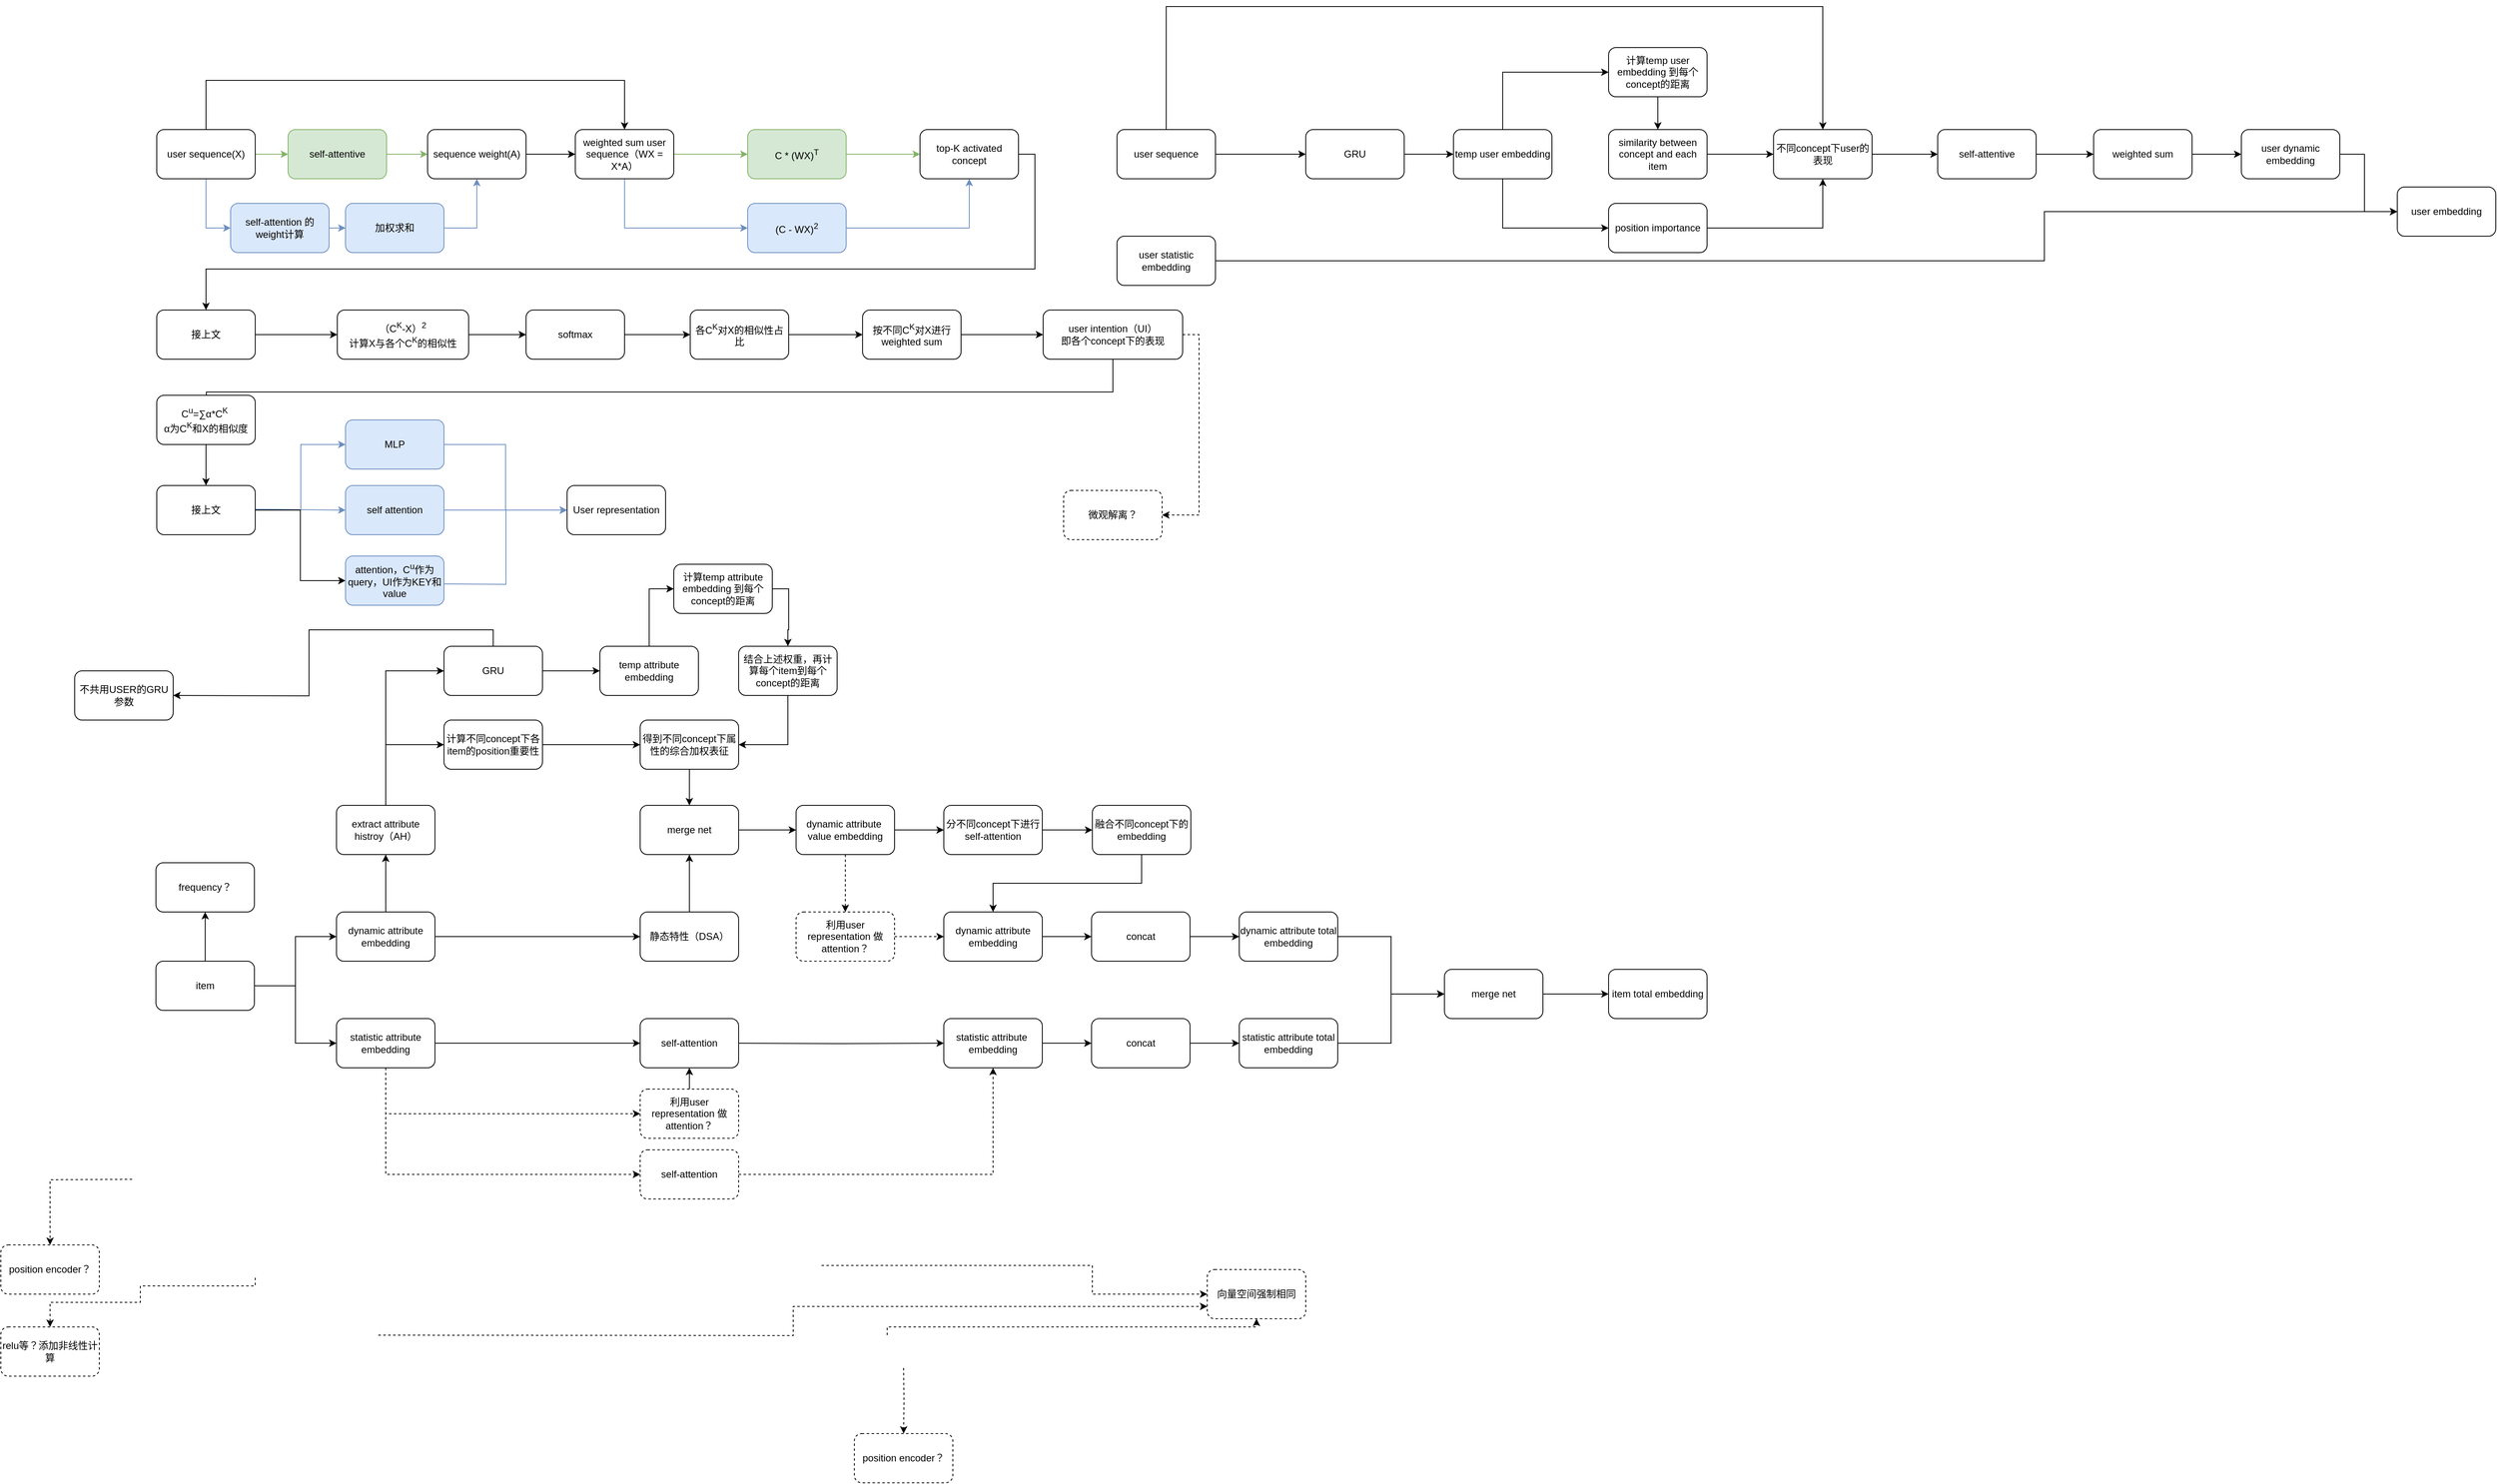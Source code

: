 <mxfile version="21.6.2" type="github">
  <diagram id="C5RBs43oDa-KdzZeNtuy" name="Page-1">
    <mxGraphModel dx="2167" dy="4414" grid="1" gridSize="10" guides="1" tooltips="1" connect="1" arrows="1" fold="1" page="1" pageScale="1" pageWidth="4681" pageHeight="3300" math="0" shadow="0">
      <root>
        <mxCell id="WIyWlLk6GJQsqaUBKTNV-0" />
        <mxCell id="WIyWlLk6GJQsqaUBKTNV-1" parent="WIyWlLk6GJQsqaUBKTNV-0" />
        <mxCell id="2eAAJyF8k7LBZb5_VXcL-2" style="edgeStyle=orthogonalEdgeStyle;rounded=0;orthogonalLoop=1;jettySize=auto;html=1;exitX=1;exitY=0.5;exitDx=0;exitDy=0;strokeColor=#82b366;fillColor=#d5e8d4;" parent="WIyWlLk6GJQsqaUBKTNV-1" source="2eAAJyF8k7LBZb5_VXcL-0" target="2eAAJyF8k7LBZb5_VXcL-1" edge="1">
          <mxGeometry relative="1" as="geometry" />
        </mxCell>
        <mxCell id="2eAAJyF8k7LBZb5_VXcL-6" style="edgeStyle=orthogonalEdgeStyle;rounded=0;orthogonalLoop=1;jettySize=auto;html=1;exitX=0.5;exitY=1;exitDx=0;exitDy=0;entryX=0;entryY=0.5;entryDx=0;entryDy=0;strokeColor=#6c8ebf;fillColor=#dae8fc;" parent="WIyWlLk6GJQsqaUBKTNV-1" source="2eAAJyF8k7LBZb5_VXcL-0" target="2eAAJyF8k7LBZb5_VXcL-5" edge="1">
          <mxGeometry relative="1" as="geometry" />
        </mxCell>
        <mxCell id="2eAAJyF8k7LBZb5_VXcL-11" style="edgeStyle=orthogonalEdgeStyle;rounded=0;orthogonalLoop=1;jettySize=auto;html=1;exitX=0.5;exitY=0;exitDx=0;exitDy=0;entryX=0.5;entryY=0;entryDx=0;entryDy=0;" parent="WIyWlLk6GJQsqaUBKTNV-1" source="2eAAJyF8k7LBZb5_VXcL-0" target="2eAAJyF8k7LBZb5_VXcL-10" edge="1">
          <mxGeometry relative="1" as="geometry">
            <Array as="points">
              <mxPoint x="350" y="20" />
              <mxPoint x="860" y="20" />
            </Array>
          </mxGeometry>
        </mxCell>
        <mxCell id="NYPE7BBfCQJ-sV1czfvc-1" style="edgeStyle=orthogonalEdgeStyle;rounded=0;orthogonalLoop=1;jettySize=auto;html=1;exitX=0;exitY=0.5;exitDx=0;exitDy=0;entryX=0.5;entryY=0;entryDx=0;entryDy=0;dashed=1;" parent="WIyWlLk6GJQsqaUBKTNV-1" target="NYPE7BBfCQJ-sV1czfvc-0" edge="1">
          <mxGeometry relative="1" as="geometry">
            <mxPoint x="260" y="1360" as="sourcePoint" />
          </mxGeometry>
        </mxCell>
        <mxCell id="2eAAJyF8k7LBZb5_VXcL-0" value="user sequence(X)" style="rounded=1;whiteSpace=wrap;html=1;" parent="WIyWlLk6GJQsqaUBKTNV-1" vertex="1">
          <mxGeometry x="290" y="80" width="120" height="60" as="geometry" />
        </mxCell>
        <mxCell id="2eAAJyF8k7LBZb5_VXcL-14" style="edgeStyle=orthogonalEdgeStyle;rounded=0;orthogonalLoop=1;jettySize=auto;html=1;exitX=1;exitY=0.5;exitDx=0;exitDy=0;entryX=0;entryY=0.5;entryDx=0;entryDy=0;strokeColor=#82b366;fillColor=#d5e8d4;" parent="WIyWlLk6GJQsqaUBKTNV-1" source="2eAAJyF8k7LBZb5_VXcL-1" target="2eAAJyF8k7LBZb5_VXcL-3" edge="1">
          <mxGeometry relative="1" as="geometry" />
        </mxCell>
        <mxCell id="2eAAJyF8k7LBZb5_VXcL-1" value="self-attentive" style="rounded=1;whiteSpace=wrap;html=1;strokeColor=#82b366;fillColor=#d5e8d4;" parent="WIyWlLk6GJQsqaUBKTNV-1" vertex="1">
          <mxGeometry x="450" y="80" width="120" height="60" as="geometry" />
        </mxCell>
        <mxCell id="2eAAJyF8k7LBZb5_VXcL-12" style="edgeStyle=orthogonalEdgeStyle;rounded=0;orthogonalLoop=1;jettySize=auto;html=1;exitX=1;exitY=0.5;exitDx=0;exitDy=0;" parent="WIyWlLk6GJQsqaUBKTNV-1" source="2eAAJyF8k7LBZb5_VXcL-3" target="2eAAJyF8k7LBZb5_VXcL-10" edge="1">
          <mxGeometry relative="1" as="geometry" />
        </mxCell>
        <mxCell id="2eAAJyF8k7LBZb5_VXcL-3" value="sequence weight(A)" style="rounded=1;whiteSpace=wrap;html=1;" parent="WIyWlLk6GJQsqaUBKTNV-1" vertex="1">
          <mxGeometry x="620" y="80" width="120" height="60" as="geometry" />
        </mxCell>
        <mxCell id="2eAAJyF8k7LBZb5_VXcL-8" style="edgeStyle=orthogonalEdgeStyle;rounded=0;orthogonalLoop=1;jettySize=auto;html=1;exitX=1;exitY=0.5;exitDx=0;exitDy=0;strokeColor=#6c8ebf;fillColor=#dae8fc;" parent="WIyWlLk6GJQsqaUBKTNV-1" source="2eAAJyF8k7LBZb5_VXcL-5" target="2eAAJyF8k7LBZb5_VXcL-7" edge="1">
          <mxGeometry relative="1" as="geometry" />
        </mxCell>
        <mxCell id="NYPE7BBfCQJ-sV1czfvc-3" style="edgeStyle=orthogonalEdgeStyle;rounded=0;orthogonalLoop=1;jettySize=auto;html=1;exitX=0.5;exitY=1;exitDx=0;exitDy=0;entryX=0.5;entryY=0;entryDx=0;entryDy=0;dashed=1;" parent="WIyWlLk6GJQsqaUBKTNV-1" target="NYPE7BBfCQJ-sV1czfvc-2" edge="1">
          <mxGeometry relative="1" as="geometry">
            <mxPoint x="410" y="1480" as="sourcePoint" />
            <Array as="points">
              <mxPoint x="410" y="1490" />
              <mxPoint x="270" y="1490" />
              <mxPoint x="270" y="1510" />
              <mxPoint x="160" y="1510" />
            </Array>
          </mxGeometry>
        </mxCell>
        <mxCell id="2eAAJyF8k7LBZb5_VXcL-5" value="self-attention 的 weight计算" style="rounded=1;whiteSpace=wrap;html=1;strokeColor=#6c8ebf;fillColor=#dae8fc;" parent="WIyWlLk6GJQsqaUBKTNV-1" vertex="1">
          <mxGeometry x="380" y="170" width="120" height="60" as="geometry" />
        </mxCell>
        <mxCell id="2eAAJyF8k7LBZb5_VXcL-9" style="edgeStyle=orthogonalEdgeStyle;rounded=0;orthogonalLoop=1;jettySize=auto;html=1;exitX=1;exitY=0.5;exitDx=0;exitDy=0;entryX=0.5;entryY=1;entryDx=0;entryDy=0;strokeColor=#6c8ebf;fillColor=#dae8fc;" parent="WIyWlLk6GJQsqaUBKTNV-1" source="2eAAJyF8k7LBZb5_VXcL-7" target="2eAAJyF8k7LBZb5_VXcL-3" edge="1">
          <mxGeometry relative="1" as="geometry" />
        </mxCell>
        <mxCell id="2eAAJyF8k7LBZb5_VXcL-7" value="加权求和" style="rounded=1;whiteSpace=wrap;html=1;strokeColor=#6c8ebf;fillColor=#dae8fc;" parent="WIyWlLk6GJQsqaUBKTNV-1" vertex="1">
          <mxGeometry x="520" y="170" width="120" height="60" as="geometry" />
        </mxCell>
        <mxCell id="2eAAJyF8k7LBZb5_VXcL-19" style="edgeStyle=orthogonalEdgeStyle;rounded=0;orthogonalLoop=1;jettySize=auto;html=1;exitX=1;exitY=0.5;exitDx=0;exitDy=0;fillColor=#d5e8d4;strokeColor=#82b366;" parent="WIyWlLk6GJQsqaUBKTNV-1" source="2eAAJyF8k7LBZb5_VXcL-10" edge="1">
          <mxGeometry relative="1" as="geometry">
            <mxPoint x="1010" y="110" as="targetPoint" />
          </mxGeometry>
        </mxCell>
        <mxCell id="2eAAJyF8k7LBZb5_VXcL-23" style="edgeStyle=orthogonalEdgeStyle;rounded=0;orthogonalLoop=1;jettySize=auto;html=1;exitX=0.5;exitY=1;exitDx=0;exitDy=0;entryX=0;entryY=0.5;entryDx=0;entryDy=0;fillColor=#dae8fc;strokeColor=#6c8ebf;" parent="WIyWlLk6GJQsqaUBKTNV-1" source="2eAAJyF8k7LBZb5_VXcL-10" target="2eAAJyF8k7LBZb5_VXcL-21" edge="1">
          <mxGeometry relative="1" as="geometry" />
        </mxCell>
        <mxCell id="2eAAJyF8k7LBZb5_VXcL-10" value="weighted sum user sequence（WX = X*A）" style="rounded=1;whiteSpace=wrap;html=1;" parent="WIyWlLk6GJQsqaUBKTNV-1" vertex="1">
          <mxGeometry x="800" y="80" width="120" height="60" as="geometry" />
        </mxCell>
        <mxCell id="2eAAJyF8k7LBZb5_VXcL-25" style="edgeStyle=orthogonalEdgeStyle;rounded=0;orthogonalLoop=1;jettySize=auto;html=1;exitX=1;exitY=0.5;exitDx=0;exitDy=0;entryX=0;entryY=0.5;entryDx=0;entryDy=0;fillColor=#d5e8d4;strokeColor=#82b366;" parent="WIyWlLk6GJQsqaUBKTNV-1" source="2eAAJyF8k7LBZb5_VXcL-20" target="2eAAJyF8k7LBZb5_VXcL-24" edge="1">
          <mxGeometry relative="1" as="geometry" />
        </mxCell>
        <mxCell id="2eAAJyF8k7LBZb5_VXcL-20" value="C * (WX)&lt;sup&gt;T&lt;/sup&gt;" style="rounded=1;whiteSpace=wrap;html=1;fillColor=#d5e8d4;strokeColor=#82b366;" parent="WIyWlLk6GJQsqaUBKTNV-1" vertex="1">
          <mxGeometry x="1010" y="80" width="120" height="60" as="geometry" />
        </mxCell>
        <mxCell id="2eAAJyF8k7LBZb5_VXcL-26" style="edgeStyle=orthogonalEdgeStyle;rounded=0;orthogonalLoop=1;jettySize=auto;html=1;exitX=1;exitY=0.5;exitDx=0;exitDy=0;entryX=0.5;entryY=1;entryDx=0;entryDy=0;fillColor=#dae8fc;strokeColor=#6c8ebf;" parent="WIyWlLk6GJQsqaUBKTNV-1" source="2eAAJyF8k7LBZb5_VXcL-21" target="2eAAJyF8k7LBZb5_VXcL-24" edge="1">
          <mxGeometry relative="1" as="geometry" />
        </mxCell>
        <mxCell id="NYPE7BBfCQJ-sV1czfvc-10" style="edgeStyle=orthogonalEdgeStyle;rounded=0;orthogonalLoop=1;jettySize=auto;html=1;exitX=1;exitY=0.75;exitDx=0;exitDy=0;dashed=1;" parent="WIyWlLk6GJQsqaUBKTNV-1" target="NYPE7BBfCQJ-sV1czfvc-7" edge="1">
          <mxGeometry relative="1" as="geometry">
            <mxPoint x="1100" y="1465" as="sourcePoint" />
            <Array as="points">
              <mxPoint x="1430" y="1465" />
              <mxPoint x="1430" y="1500" />
            </Array>
          </mxGeometry>
        </mxCell>
        <mxCell id="2eAAJyF8k7LBZb5_VXcL-21" value="(C - WX)&lt;sup&gt;2&lt;/sup&gt;" style="rounded=1;whiteSpace=wrap;html=1;fillColor=#dae8fc;strokeColor=#6c8ebf;" parent="WIyWlLk6GJQsqaUBKTNV-1" vertex="1">
          <mxGeometry x="1010" y="170" width="120" height="60" as="geometry" />
        </mxCell>
        <mxCell id="2eAAJyF8k7LBZb5_VXcL-28" style="edgeStyle=orthogonalEdgeStyle;rounded=0;orthogonalLoop=1;jettySize=auto;html=1;exitX=1;exitY=0.5;exitDx=0;exitDy=0;entryX=0.5;entryY=0;entryDx=0;entryDy=0;" parent="WIyWlLk6GJQsqaUBKTNV-1" source="2eAAJyF8k7LBZb5_VXcL-24" target="2eAAJyF8k7LBZb5_VXcL-27" edge="1">
          <mxGeometry relative="1" as="geometry">
            <Array as="points">
              <mxPoint x="1360" y="110" />
              <mxPoint x="1360" y="250" />
              <mxPoint x="350" y="250" />
            </Array>
          </mxGeometry>
        </mxCell>
        <mxCell id="2eAAJyF8k7LBZb5_VXcL-24" value="top-K activated concept" style="rounded=1;whiteSpace=wrap;html=1;" parent="WIyWlLk6GJQsqaUBKTNV-1" vertex="1">
          <mxGeometry x="1220" y="80" width="120" height="60" as="geometry" />
        </mxCell>
        <mxCell id="2eAAJyF8k7LBZb5_VXcL-31" style="edgeStyle=orthogonalEdgeStyle;rounded=0;orthogonalLoop=1;jettySize=auto;html=1;exitX=1;exitY=0.5;exitDx=0;exitDy=0;" parent="WIyWlLk6GJQsqaUBKTNV-1" source="2eAAJyF8k7LBZb5_VXcL-27" edge="1">
          <mxGeometry relative="1" as="geometry">
            <mxPoint x="510" y="330" as="targetPoint" />
          </mxGeometry>
        </mxCell>
        <mxCell id="2eAAJyF8k7LBZb5_VXcL-27" value="接上文" style="rounded=1;whiteSpace=wrap;html=1;" parent="WIyWlLk6GJQsqaUBKTNV-1" vertex="1">
          <mxGeometry x="290" y="300" width="120" height="60" as="geometry" />
        </mxCell>
        <mxCell id="2eAAJyF8k7LBZb5_VXcL-34" style="edgeStyle=orthogonalEdgeStyle;rounded=0;orthogonalLoop=1;jettySize=auto;html=1;exitX=1;exitY=0.5;exitDx=0;exitDy=0;" parent="WIyWlLk6GJQsqaUBKTNV-1" source="2eAAJyF8k7LBZb5_VXcL-32" edge="1">
          <mxGeometry relative="1" as="geometry">
            <mxPoint x="740" y="330" as="targetPoint" />
          </mxGeometry>
        </mxCell>
        <mxCell id="NYPE7BBfCQJ-sV1czfvc-11" style="edgeStyle=orthogonalEdgeStyle;rounded=0;orthogonalLoop=1;jettySize=auto;html=1;exitX=0.5;exitY=0;exitDx=0;exitDy=0;entryX=0;entryY=0.75;entryDx=0;entryDy=0;dashed=1;" parent="WIyWlLk6GJQsqaUBKTNV-1" target="NYPE7BBfCQJ-sV1czfvc-7" edge="1">
          <mxGeometry relative="1" as="geometry">
            <mxPoint x="560" y="1550" as="sourcePoint" />
          </mxGeometry>
        </mxCell>
        <mxCell id="2eAAJyF8k7LBZb5_VXcL-32" value="（C&lt;sup&gt;K&lt;/sup&gt;-X）&lt;sup&gt;2&lt;/sup&gt;&lt;br&gt;计算X与各个C&lt;sup&gt;K&lt;/sup&gt;的相似性" style="rounded=1;whiteSpace=wrap;html=1;" parent="WIyWlLk6GJQsqaUBKTNV-1" vertex="1">
          <mxGeometry x="510" y="300" width="160" height="60" as="geometry" />
        </mxCell>
        <mxCell id="2eAAJyF8k7LBZb5_VXcL-36" style="edgeStyle=orthogonalEdgeStyle;rounded=0;orthogonalLoop=1;jettySize=auto;html=1;exitX=1;exitY=0.5;exitDx=0;exitDy=0;" parent="WIyWlLk6GJQsqaUBKTNV-1" source="2eAAJyF8k7LBZb5_VXcL-35" edge="1">
          <mxGeometry relative="1" as="geometry">
            <mxPoint x="940" y="330" as="targetPoint" />
          </mxGeometry>
        </mxCell>
        <mxCell id="2eAAJyF8k7LBZb5_VXcL-35" value="softmax" style="rounded=1;whiteSpace=wrap;html=1;" parent="WIyWlLk6GJQsqaUBKTNV-1" vertex="1">
          <mxGeometry x="740" y="300" width="120" height="60" as="geometry" />
        </mxCell>
        <mxCell id="2eAAJyF8k7LBZb5_VXcL-38" style="edgeStyle=orthogonalEdgeStyle;rounded=0;orthogonalLoop=1;jettySize=auto;html=1;exitX=1;exitY=0.5;exitDx=0;exitDy=0;" parent="WIyWlLk6GJQsqaUBKTNV-1" source="2eAAJyF8k7LBZb5_VXcL-37" edge="1">
          <mxGeometry relative="1" as="geometry">
            <mxPoint x="1150" y="330" as="targetPoint" />
          </mxGeometry>
        </mxCell>
        <mxCell id="2eAAJyF8k7LBZb5_VXcL-37" value="各C&lt;sup style=&quot;border-color: var(--border-color);&quot;&gt;K&lt;/sup&gt;对X的相似性占比" style="rounded=1;whiteSpace=wrap;html=1;" parent="WIyWlLk6GJQsqaUBKTNV-1" vertex="1">
          <mxGeometry x="940" y="300" width="120" height="60" as="geometry" />
        </mxCell>
        <mxCell id="2eAAJyF8k7LBZb5_VXcL-41" style="edgeStyle=orthogonalEdgeStyle;rounded=0;orthogonalLoop=1;jettySize=auto;html=1;exitX=1;exitY=0.5;exitDx=0;exitDy=0;" parent="WIyWlLk6GJQsqaUBKTNV-1" source="2eAAJyF8k7LBZb5_VXcL-39" target="2eAAJyF8k7LBZb5_VXcL-40" edge="1">
          <mxGeometry relative="1" as="geometry" />
        </mxCell>
        <mxCell id="NYPE7BBfCQJ-sV1czfvc-12" style="edgeStyle=orthogonalEdgeStyle;rounded=0;orthogonalLoop=1;jettySize=auto;html=1;exitX=0.5;exitY=0;exitDx=0;exitDy=0;entryX=0.5;entryY=1;entryDx=0;entryDy=0;dashed=1;" parent="WIyWlLk6GJQsqaUBKTNV-1" target="NYPE7BBfCQJ-sV1czfvc-7" edge="1">
          <mxGeometry relative="1" as="geometry">
            <mxPoint x="1180" y="1550" as="sourcePoint" />
            <Array as="points">
              <mxPoint x="1180" y="1540" />
              <mxPoint x="1630" y="1540" />
            </Array>
          </mxGeometry>
        </mxCell>
        <mxCell id="NYPE7BBfCQJ-sV1czfvc-16" style="edgeStyle=orthogonalEdgeStyle;rounded=0;orthogonalLoop=1;jettySize=auto;html=1;exitX=0.5;exitY=1;exitDx=0;exitDy=0;entryX=0.5;entryY=0;entryDx=0;entryDy=0;dashed=1;" parent="WIyWlLk6GJQsqaUBKTNV-1" target="NYPE7BBfCQJ-sV1czfvc-15" edge="1">
          <mxGeometry relative="1" as="geometry">
            <mxPoint x="1200" y="1590" as="sourcePoint" />
          </mxGeometry>
        </mxCell>
        <mxCell id="2eAAJyF8k7LBZb5_VXcL-39" value="按不同C&lt;sup style=&quot;border-color: var(--border-color);&quot;&gt;K&lt;/sup&gt;对X进行weighted sum" style="rounded=1;whiteSpace=wrap;html=1;" parent="WIyWlLk6GJQsqaUBKTNV-1" vertex="1">
          <mxGeometry x="1150" y="300" width="120" height="60" as="geometry" />
        </mxCell>
        <mxCell id="2eAAJyF8k7LBZb5_VXcL-42" style="edgeStyle=orthogonalEdgeStyle;rounded=0;orthogonalLoop=1;jettySize=auto;html=1;exitX=0.5;exitY=1;exitDx=0;exitDy=0;" parent="WIyWlLk6GJQsqaUBKTNV-1" source="2eAAJyF8k7LBZb5_VXcL-40" edge="1">
          <mxGeometry relative="1" as="geometry">
            <mxPoint x="350" y="440" as="targetPoint" />
          </mxGeometry>
        </mxCell>
        <mxCell id="NYPE7BBfCQJ-sV1czfvc-21" style="edgeStyle=orthogonalEdgeStyle;rounded=0;orthogonalLoop=1;jettySize=auto;html=1;exitX=1;exitY=0.5;exitDx=0;exitDy=0;entryX=1;entryY=0.5;entryDx=0;entryDy=0;dashed=1;" parent="WIyWlLk6GJQsqaUBKTNV-1" source="2eAAJyF8k7LBZb5_VXcL-40" target="NYPE7BBfCQJ-sV1czfvc-20" edge="1">
          <mxGeometry relative="1" as="geometry" />
        </mxCell>
        <mxCell id="2eAAJyF8k7LBZb5_VXcL-40" value="user intention（UI）&lt;br&gt;即各个concept下的表现" style="rounded=1;whiteSpace=wrap;html=1;" parent="WIyWlLk6GJQsqaUBKTNV-1" vertex="1">
          <mxGeometry x="1370" y="300" width="170" height="60" as="geometry" />
        </mxCell>
        <mxCell id="2eAAJyF8k7LBZb5_VXcL-60" style="edgeStyle=orthogonalEdgeStyle;rounded=0;orthogonalLoop=1;jettySize=auto;html=1;exitX=1;exitY=0.5;exitDx=0;exitDy=0;entryX=0;entryY=0.5;entryDx=0;entryDy=0;fillColor=#dae8fc;strokeColor=#6c8ebf;" parent="WIyWlLk6GJQsqaUBKTNV-1" target="2eAAJyF8k7LBZb5_VXcL-46" edge="1">
          <mxGeometry relative="1" as="geometry">
            <mxPoint x="410" y="543" as="sourcePoint" />
          </mxGeometry>
        </mxCell>
        <mxCell id="2eAAJyF8k7LBZb5_VXcL-61" style="edgeStyle=orthogonalEdgeStyle;rounded=0;orthogonalLoop=1;jettySize=auto;html=1;exitX=1;exitY=0.5;exitDx=0;exitDy=0;entryX=0;entryY=0.5;entryDx=0;entryDy=0;fillColor=#dae8fc;strokeColor=#6c8ebf;" parent="WIyWlLk6GJQsqaUBKTNV-1" target="2eAAJyF8k7LBZb5_VXcL-47" edge="1">
          <mxGeometry relative="1" as="geometry">
            <mxPoint x="410" y="543" as="sourcePoint" />
          </mxGeometry>
        </mxCell>
        <mxCell id="T-b6h04T4wylA2EYhWHP-20" style="edgeStyle=orthogonalEdgeStyle;rounded=0;orthogonalLoop=1;jettySize=auto;html=1;exitX=1;exitY=0.5;exitDx=0;exitDy=0;entryX=0;entryY=0.5;entryDx=0;entryDy=0;" edge="1" parent="WIyWlLk6GJQsqaUBKTNV-1" source="2eAAJyF8k7LBZb5_VXcL-43" target="2eAAJyF8k7LBZb5_VXcL-49">
          <mxGeometry relative="1" as="geometry" />
        </mxCell>
        <mxCell id="2eAAJyF8k7LBZb5_VXcL-43" value="接上文" style="rounded=1;whiteSpace=wrap;html=1;" parent="WIyWlLk6GJQsqaUBKTNV-1" vertex="1">
          <mxGeometry x="290" y="514" width="120" height="60" as="geometry" />
        </mxCell>
        <mxCell id="2eAAJyF8k7LBZb5_VXcL-56" style="edgeStyle=orthogonalEdgeStyle;rounded=0;orthogonalLoop=1;jettySize=auto;html=1;exitX=1;exitY=0.5;exitDx=0;exitDy=0;entryX=0;entryY=0.5;entryDx=0;entryDy=0;fillColor=#dae8fc;strokeColor=#6c8ebf;" parent="WIyWlLk6GJQsqaUBKTNV-1" source="2eAAJyF8k7LBZb5_VXcL-46" target="2eAAJyF8k7LBZb5_VXcL-55" edge="1">
          <mxGeometry relative="1" as="geometry" />
        </mxCell>
        <mxCell id="2eAAJyF8k7LBZb5_VXcL-46" value="MLP" style="rounded=1;whiteSpace=wrap;html=1;fillColor=#dae8fc;strokeColor=#6c8ebf;" parent="WIyWlLk6GJQsqaUBKTNV-1" vertex="1">
          <mxGeometry x="520" y="434" width="120" height="60" as="geometry" />
        </mxCell>
        <mxCell id="2eAAJyF8k7LBZb5_VXcL-57" style="edgeStyle=orthogonalEdgeStyle;rounded=0;orthogonalLoop=1;jettySize=auto;html=1;exitX=1;exitY=0.5;exitDx=0;exitDy=0;fillColor=#dae8fc;strokeColor=#6c8ebf;" parent="WIyWlLk6GJQsqaUBKTNV-1" source="2eAAJyF8k7LBZb5_VXcL-47" edge="1">
          <mxGeometry relative="1" as="geometry">
            <mxPoint x="790" y="544" as="targetPoint" />
          </mxGeometry>
        </mxCell>
        <mxCell id="2eAAJyF8k7LBZb5_VXcL-47" value="self attention" style="rounded=1;whiteSpace=wrap;html=1;fillColor=#dae8fc;strokeColor=#6c8ebf;" parent="WIyWlLk6GJQsqaUBKTNV-1" vertex="1">
          <mxGeometry x="520" y="514" width="120" height="60" as="geometry" />
        </mxCell>
        <mxCell id="2eAAJyF8k7LBZb5_VXcL-59" style="edgeStyle=orthogonalEdgeStyle;rounded=0;orthogonalLoop=1;jettySize=auto;html=1;exitX=1;exitY=0.5;exitDx=0;exitDy=0;entryX=0;entryY=0.5;entryDx=0;entryDy=0;fillColor=#dae8fc;strokeColor=#6c8ebf;" parent="WIyWlLk6GJQsqaUBKTNV-1" target="2eAAJyF8k7LBZb5_VXcL-55" edge="1">
          <mxGeometry relative="1" as="geometry">
            <mxPoint x="640" y="634" as="sourcePoint" />
          </mxGeometry>
        </mxCell>
        <mxCell id="2eAAJyF8k7LBZb5_VXcL-49" value="attention，C&lt;sup&gt;u&lt;/sup&gt;作为query，UI作为KEY和value" style="rounded=1;whiteSpace=wrap;html=1;fillColor=#dae8fc;strokeColor=#6c8ebf;" parent="WIyWlLk6GJQsqaUBKTNV-1" vertex="1">
          <mxGeometry x="520" y="600" width="120" height="60" as="geometry" />
        </mxCell>
        <mxCell id="2eAAJyF8k7LBZb5_VXcL-54" style="edgeStyle=orthogonalEdgeStyle;rounded=0;orthogonalLoop=1;jettySize=auto;html=1;exitX=0.5;exitY=1;exitDx=0;exitDy=0;entryX=0.5;entryY=0;entryDx=0;entryDy=0;" parent="WIyWlLk6GJQsqaUBKTNV-1" source="2eAAJyF8k7LBZb5_VXcL-53" target="2eAAJyF8k7LBZb5_VXcL-43" edge="1">
          <mxGeometry relative="1" as="geometry" />
        </mxCell>
        <mxCell id="2eAAJyF8k7LBZb5_VXcL-53" value="C&lt;sup&gt;u&lt;/sup&gt;=∑α*C&lt;sup style=&quot;border-color: var(--border-color);&quot;&gt;K&lt;/sup&gt;&amp;nbsp;&lt;br&gt;α为C&lt;sup style=&quot;border-color: var(--border-color);&quot;&gt;K&lt;/sup&gt;&lt;span style=&quot;border-color: var(--border-color);&quot;&gt;和&lt;/span&gt;X的相似度" style="rounded=1;whiteSpace=wrap;html=1;" parent="WIyWlLk6GJQsqaUBKTNV-1" vertex="1">
          <mxGeometry x="290" y="404" width="120" height="60" as="geometry" />
        </mxCell>
        <mxCell id="2eAAJyF8k7LBZb5_VXcL-55" value="User representation" style="rounded=1;whiteSpace=wrap;html=1;" parent="WIyWlLk6GJQsqaUBKTNV-1" vertex="1">
          <mxGeometry x="790" y="514" width="120" height="60" as="geometry" />
        </mxCell>
        <mxCell id="2eAAJyF8k7LBZb5_VXcL-66" style="edgeStyle=orthogonalEdgeStyle;rounded=0;orthogonalLoop=1;jettySize=auto;html=1;exitX=1;exitY=0.5;exitDx=0;exitDy=0;entryX=0;entryY=0.5;entryDx=0;entryDy=0;" parent="WIyWlLk6GJQsqaUBKTNV-1" source="2eAAJyF8k7LBZb5_VXcL-63" target="2eAAJyF8k7LBZb5_VXcL-64" edge="1">
          <mxGeometry relative="1" as="geometry" />
        </mxCell>
        <mxCell id="2eAAJyF8k7LBZb5_VXcL-68" style="edgeStyle=orthogonalEdgeStyle;rounded=0;orthogonalLoop=1;jettySize=auto;html=1;exitX=1;exitY=0.5;exitDx=0;exitDy=0;entryX=0;entryY=0.5;entryDx=0;entryDy=0;" parent="WIyWlLk6GJQsqaUBKTNV-1" source="2eAAJyF8k7LBZb5_VXcL-63" target="2eAAJyF8k7LBZb5_VXcL-65" edge="1">
          <mxGeometry relative="1" as="geometry" />
        </mxCell>
        <mxCell id="T-b6h04T4wylA2EYhWHP-5" style="edgeStyle=orthogonalEdgeStyle;rounded=0;orthogonalLoop=1;jettySize=auto;html=1;exitX=0.5;exitY=0;exitDx=0;exitDy=0;entryX=0.5;entryY=1;entryDx=0;entryDy=0;" edge="1" parent="WIyWlLk6GJQsqaUBKTNV-1" source="2eAAJyF8k7LBZb5_VXcL-63" target="2eAAJyF8k7LBZb5_VXcL-75">
          <mxGeometry relative="1" as="geometry" />
        </mxCell>
        <mxCell id="2eAAJyF8k7LBZb5_VXcL-63" value="item" style="rounded=1;whiteSpace=wrap;html=1;" parent="WIyWlLk6GJQsqaUBKTNV-1" vertex="1">
          <mxGeometry x="289" y="1094" width="120" height="60" as="geometry" />
        </mxCell>
        <mxCell id="2eAAJyF8k7LBZb5_VXcL-69" style="edgeStyle=orthogonalEdgeStyle;rounded=0;orthogonalLoop=1;jettySize=auto;html=1;exitX=1;exitY=0.5;exitDx=0;exitDy=0;entryX=0;entryY=0.5;entryDx=0;entryDy=0;" parent="WIyWlLk6GJQsqaUBKTNV-1" source="2eAAJyF8k7LBZb5_VXcL-64" edge="1" target="2eAAJyF8k7LBZb5_VXcL-73">
          <mxGeometry relative="1" as="geometry">
            <mxPoint x="689" y="1064" as="targetPoint" />
          </mxGeometry>
        </mxCell>
        <mxCell id="T-b6h04T4wylA2EYhWHP-2" style="edgeStyle=orthogonalEdgeStyle;rounded=0;orthogonalLoop=1;jettySize=auto;html=1;exitX=0.5;exitY=0;exitDx=0;exitDy=0;entryX=0.5;entryY=1;entryDx=0;entryDy=0;" edge="1" parent="WIyWlLk6GJQsqaUBKTNV-1" source="2eAAJyF8k7LBZb5_VXcL-64" target="2eAAJyF8k7LBZb5_VXcL-70">
          <mxGeometry relative="1" as="geometry" />
        </mxCell>
        <mxCell id="2eAAJyF8k7LBZb5_VXcL-64" value="dynamic attribute embedding" style="rounded=1;whiteSpace=wrap;html=1;" parent="WIyWlLk6GJQsqaUBKTNV-1" vertex="1">
          <mxGeometry x="509" y="1034" width="120" height="60" as="geometry" />
        </mxCell>
        <mxCell id="2eAAJyF8k7LBZb5_VXcL-91" style="edgeStyle=orthogonalEdgeStyle;rounded=0;orthogonalLoop=1;jettySize=auto;html=1;exitX=1;exitY=0.5;exitDx=0;exitDy=0;" parent="WIyWlLk6GJQsqaUBKTNV-1" source="2eAAJyF8k7LBZb5_VXcL-65" edge="1" target="T-b6h04T4wylA2EYhWHP-32">
          <mxGeometry relative="1" as="geometry">
            <mxPoint x="689" y="1194" as="targetPoint" />
          </mxGeometry>
        </mxCell>
        <mxCell id="2eAAJyF8k7LBZb5_VXcL-117" style="edgeStyle=orthogonalEdgeStyle;rounded=0;orthogonalLoop=1;jettySize=auto;html=1;exitX=0.5;exitY=1;exitDx=0;exitDy=0;entryX=0;entryY=0.5;entryDx=0;entryDy=0;dashed=1;" parent="WIyWlLk6GJQsqaUBKTNV-1" source="2eAAJyF8k7LBZb5_VXcL-65" target="2eAAJyF8k7LBZb5_VXcL-116" edge="1">
          <mxGeometry relative="1" as="geometry" />
        </mxCell>
        <mxCell id="NYPE7BBfCQJ-sV1czfvc-18" style="edgeStyle=orthogonalEdgeStyle;rounded=0;orthogonalLoop=1;jettySize=auto;html=1;exitX=0.5;exitY=1;exitDx=0;exitDy=0;entryX=0;entryY=0.5;entryDx=0;entryDy=0;dashed=1;" parent="WIyWlLk6GJQsqaUBKTNV-1" source="2eAAJyF8k7LBZb5_VXcL-65" target="NYPE7BBfCQJ-sV1czfvc-17" edge="1">
          <mxGeometry relative="1" as="geometry" />
        </mxCell>
        <mxCell id="2eAAJyF8k7LBZb5_VXcL-65" value="statistic attribute&lt;br&gt;embedding" style="rounded=1;whiteSpace=wrap;html=1;" parent="WIyWlLk6GJQsqaUBKTNV-1" vertex="1">
          <mxGeometry x="509" y="1164" width="120" height="60" as="geometry" />
        </mxCell>
        <mxCell id="T-b6h04T4wylA2EYhWHP-14" style="edgeStyle=orthogonalEdgeStyle;rounded=0;orthogonalLoop=1;jettySize=auto;html=1;exitX=0.5;exitY=0;exitDx=0;exitDy=0;entryX=0;entryY=0.5;entryDx=0;entryDy=0;" edge="1" parent="WIyWlLk6GJQsqaUBKTNV-1" source="2eAAJyF8k7LBZb5_VXcL-70" target="T-b6h04T4wylA2EYhWHP-13">
          <mxGeometry relative="1" as="geometry" />
        </mxCell>
        <mxCell id="T-b6h04T4wylA2EYhWHP-24" style="edgeStyle=orthogonalEdgeStyle;rounded=0;orthogonalLoop=1;jettySize=auto;html=1;exitX=0.5;exitY=0;exitDx=0;exitDy=0;entryX=0;entryY=0.5;entryDx=0;entryDy=0;" edge="1" parent="WIyWlLk6GJQsqaUBKTNV-1">
          <mxGeometry relative="1" as="geometry">
            <mxPoint x="569" y="904" as="sourcePoint" />
            <mxPoint x="640" y="740" as="targetPoint" />
            <Array as="points">
              <mxPoint x="569" y="740" />
            </Array>
          </mxGeometry>
        </mxCell>
        <mxCell id="2eAAJyF8k7LBZb5_VXcL-70" value="extract attribute histroy（AH）" style="rounded=1;whiteSpace=wrap;html=1;" parent="WIyWlLk6GJQsqaUBKTNV-1" vertex="1">
          <mxGeometry x="509" y="904" width="120" height="60" as="geometry" />
        </mxCell>
        <mxCell id="T-b6h04T4wylA2EYhWHP-1" style="edgeStyle=orthogonalEdgeStyle;rounded=0;orthogonalLoop=1;jettySize=auto;html=1;exitX=0.5;exitY=0;exitDx=0;exitDy=0;entryX=0.5;entryY=1;entryDx=0;entryDy=0;" edge="1" parent="WIyWlLk6GJQsqaUBKTNV-1" source="2eAAJyF8k7LBZb5_VXcL-73" target="2eAAJyF8k7LBZb5_VXcL-77">
          <mxGeometry relative="1" as="geometry" />
        </mxCell>
        <mxCell id="2eAAJyF8k7LBZb5_VXcL-73" value="静态特性（DSA）" style="rounded=1;whiteSpace=wrap;html=1;" parent="WIyWlLk6GJQsqaUBKTNV-1" vertex="1">
          <mxGeometry x="879" y="1034" width="120" height="60" as="geometry" />
        </mxCell>
        <mxCell id="2eAAJyF8k7LBZb5_VXcL-75" value="frequency？" style="rounded=1;whiteSpace=wrap;html=1;" parent="WIyWlLk6GJQsqaUBKTNV-1" vertex="1">
          <mxGeometry x="289" y="974" width="120" height="60" as="geometry" />
        </mxCell>
        <mxCell id="2eAAJyF8k7LBZb5_VXcL-81" style="edgeStyle=orthogonalEdgeStyle;rounded=0;orthogonalLoop=1;jettySize=auto;html=1;exitX=1;exitY=0.5;exitDx=0;exitDy=0;" parent="WIyWlLk6GJQsqaUBKTNV-1" source="2eAAJyF8k7LBZb5_VXcL-77" target="2eAAJyF8k7LBZb5_VXcL-80" edge="1">
          <mxGeometry relative="1" as="geometry" />
        </mxCell>
        <mxCell id="2eAAJyF8k7LBZb5_VXcL-77" value="merge net" style="rounded=1;whiteSpace=wrap;html=1;" parent="WIyWlLk6GJQsqaUBKTNV-1" vertex="1">
          <mxGeometry x="879" y="904" width="120" height="60" as="geometry" />
        </mxCell>
        <mxCell id="2eAAJyF8k7LBZb5_VXcL-82" style="edgeStyle=orthogonalEdgeStyle;rounded=0;orthogonalLoop=1;jettySize=auto;html=1;exitX=1;exitY=0.5;exitDx=0;exitDy=0;" parent="WIyWlLk6GJQsqaUBKTNV-1" source="2eAAJyF8k7LBZb5_VXcL-80" edge="1">
          <mxGeometry relative="1" as="geometry">
            <mxPoint x="1249" y="934" as="targetPoint" />
          </mxGeometry>
        </mxCell>
        <mxCell id="2eAAJyF8k7LBZb5_VXcL-94" style="edgeStyle=orthogonalEdgeStyle;rounded=0;orthogonalLoop=1;jettySize=auto;html=1;exitX=0.5;exitY=1;exitDx=0;exitDy=0;entryX=0.5;entryY=0;entryDx=0;entryDy=0;dashed=1;" parent="WIyWlLk6GJQsqaUBKTNV-1" source="2eAAJyF8k7LBZb5_VXcL-80" target="2eAAJyF8k7LBZb5_VXcL-93" edge="1">
          <mxGeometry relative="1" as="geometry" />
        </mxCell>
        <mxCell id="2eAAJyF8k7LBZb5_VXcL-80" value="dynamic attribute&amp;nbsp; value embedding" style="rounded=1;whiteSpace=wrap;html=1;" parent="WIyWlLk6GJQsqaUBKTNV-1" vertex="1">
          <mxGeometry x="1069" y="904" width="120" height="60" as="geometry" />
        </mxCell>
        <mxCell id="T-b6h04T4wylA2EYhWHP-34" style="edgeStyle=orthogonalEdgeStyle;rounded=0;orthogonalLoop=1;jettySize=auto;html=1;exitX=1;exitY=0.5;exitDx=0;exitDy=0;" edge="1" parent="WIyWlLk6GJQsqaUBKTNV-1" source="2eAAJyF8k7LBZb5_VXcL-83" target="T-b6h04T4wylA2EYhWHP-33">
          <mxGeometry relative="1" as="geometry" />
        </mxCell>
        <mxCell id="2eAAJyF8k7LBZb5_VXcL-83" value="分不同concept下进行&lt;br&gt;self-attention" style="rounded=1;whiteSpace=wrap;html=1;" parent="WIyWlLk6GJQsqaUBKTNV-1" vertex="1">
          <mxGeometry x="1249" y="904" width="120" height="60" as="geometry" />
        </mxCell>
        <mxCell id="2eAAJyF8k7LBZb5_VXcL-88" style="edgeStyle=orthogonalEdgeStyle;rounded=0;orthogonalLoop=1;jettySize=auto;html=1;exitX=1;exitY=0.5;exitDx=0;exitDy=0;entryX=0;entryY=0.5;entryDx=0;entryDy=0;" parent="WIyWlLk6GJQsqaUBKTNV-1" source="2eAAJyF8k7LBZb5_VXcL-85" target="2eAAJyF8k7LBZb5_VXcL-86" edge="1">
          <mxGeometry relative="1" as="geometry" />
        </mxCell>
        <mxCell id="2eAAJyF8k7LBZb5_VXcL-85" value="dynamic attribute embedding" style="rounded=1;whiteSpace=wrap;html=1;" parent="WIyWlLk6GJQsqaUBKTNV-1" vertex="1">
          <mxGeometry x="1249" y="1034" width="120" height="60" as="geometry" />
        </mxCell>
        <mxCell id="2eAAJyF8k7LBZb5_VXcL-90" style="edgeStyle=orthogonalEdgeStyle;rounded=0;orthogonalLoop=1;jettySize=auto;html=1;exitX=1;exitY=0.5;exitDx=0;exitDy=0;entryX=0;entryY=0.5;entryDx=0;entryDy=0;" parent="WIyWlLk6GJQsqaUBKTNV-1" source="2eAAJyF8k7LBZb5_VXcL-86" target="2eAAJyF8k7LBZb5_VXcL-89" edge="1">
          <mxGeometry relative="1" as="geometry" />
        </mxCell>
        <mxCell id="2eAAJyF8k7LBZb5_VXcL-86" value="concat" style="rounded=1;whiteSpace=wrap;html=1;" parent="WIyWlLk6GJQsqaUBKTNV-1" vertex="1">
          <mxGeometry x="1429" y="1034" width="120" height="60" as="geometry" />
        </mxCell>
        <mxCell id="2eAAJyF8k7LBZb5_VXcL-111" style="edgeStyle=orthogonalEdgeStyle;rounded=0;orthogonalLoop=1;jettySize=auto;html=1;exitX=1;exitY=0.5;exitDx=0;exitDy=0;entryX=0;entryY=0.5;entryDx=0;entryDy=0;" parent="WIyWlLk6GJQsqaUBKTNV-1" source="2eAAJyF8k7LBZb5_VXcL-89" target="2eAAJyF8k7LBZb5_VXcL-110" edge="1">
          <mxGeometry relative="1" as="geometry" />
        </mxCell>
        <mxCell id="2eAAJyF8k7LBZb5_VXcL-89" value="dynamic attribute total embedding" style="rounded=1;whiteSpace=wrap;html=1;" parent="WIyWlLk6GJQsqaUBKTNV-1" vertex="1">
          <mxGeometry x="1609" y="1034" width="120" height="60" as="geometry" />
        </mxCell>
        <mxCell id="2eAAJyF8k7LBZb5_VXcL-95" style="edgeStyle=orthogonalEdgeStyle;rounded=0;orthogonalLoop=1;jettySize=auto;html=1;exitX=1;exitY=0.5;exitDx=0;exitDy=0;entryX=0;entryY=0.5;entryDx=0;entryDy=0;dashed=1;" parent="WIyWlLk6GJQsqaUBKTNV-1" source="2eAAJyF8k7LBZb5_VXcL-93" target="2eAAJyF8k7LBZb5_VXcL-85" edge="1">
          <mxGeometry relative="1" as="geometry" />
        </mxCell>
        <mxCell id="2eAAJyF8k7LBZb5_VXcL-93" value="利用user representation 做attention？" style="rounded=1;whiteSpace=wrap;html=1;dashed=1;" parent="WIyWlLk6GJQsqaUBKTNV-1" vertex="1">
          <mxGeometry x="1069" y="1034" width="120" height="60" as="geometry" />
        </mxCell>
        <mxCell id="2eAAJyF8k7LBZb5_VXcL-102" style="edgeStyle=orthogonalEdgeStyle;rounded=0;orthogonalLoop=1;jettySize=auto;html=1;exitX=1;exitY=0.5;exitDx=0;exitDy=0;entryX=0;entryY=0.5;entryDx=0;entryDy=0;" parent="WIyWlLk6GJQsqaUBKTNV-1" target="2eAAJyF8k7LBZb5_VXcL-103" edge="1">
          <mxGeometry relative="1" as="geometry">
            <mxPoint x="1049" y="1194" as="targetPoint" />
            <mxPoint x="999" y="1194" as="sourcePoint" />
          </mxGeometry>
        </mxCell>
        <mxCell id="2eAAJyF8k7LBZb5_VXcL-104" style="edgeStyle=orthogonalEdgeStyle;rounded=0;orthogonalLoop=1;jettySize=auto;html=1;exitX=1;exitY=0.5;exitDx=0;exitDy=0;entryX=0;entryY=0.5;entryDx=0;entryDy=0;" parent="WIyWlLk6GJQsqaUBKTNV-1" source="2eAAJyF8k7LBZb5_VXcL-103" target="2eAAJyF8k7LBZb5_VXcL-105" edge="1">
          <mxGeometry relative="1" as="geometry">
            <mxPoint x="1419" y="1194" as="targetPoint" />
          </mxGeometry>
        </mxCell>
        <mxCell id="2eAAJyF8k7LBZb5_VXcL-103" value="statistic attribute&amp;nbsp; embedding" style="rounded=1;whiteSpace=wrap;html=1;" parent="WIyWlLk6GJQsqaUBKTNV-1" vertex="1">
          <mxGeometry x="1249" y="1164" width="120" height="60" as="geometry" />
        </mxCell>
        <mxCell id="2eAAJyF8k7LBZb5_VXcL-108" style="edgeStyle=orthogonalEdgeStyle;rounded=0;orthogonalLoop=1;jettySize=auto;html=1;exitX=1;exitY=0.5;exitDx=0;exitDy=0;" parent="WIyWlLk6GJQsqaUBKTNV-1" source="2eAAJyF8k7LBZb5_VXcL-105" target="2eAAJyF8k7LBZb5_VXcL-107" edge="1">
          <mxGeometry relative="1" as="geometry" />
        </mxCell>
        <mxCell id="2eAAJyF8k7LBZb5_VXcL-105" value="concat" style="rounded=1;whiteSpace=wrap;html=1;" parent="WIyWlLk6GJQsqaUBKTNV-1" vertex="1">
          <mxGeometry x="1429" y="1164" width="120" height="60" as="geometry" />
        </mxCell>
        <mxCell id="2eAAJyF8k7LBZb5_VXcL-113" style="edgeStyle=orthogonalEdgeStyle;rounded=0;orthogonalLoop=1;jettySize=auto;html=1;exitX=1;exitY=0.5;exitDx=0;exitDy=0;" parent="WIyWlLk6GJQsqaUBKTNV-1" source="2eAAJyF8k7LBZb5_VXcL-107" target="2eAAJyF8k7LBZb5_VXcL-110" edge="1">
          <mxGeometry relative="1" as="geometry" />
        </mxCell>
        <mxCell id="2eAAJyF8k7LBZb5_VXcL-107" value="statistic attribute total embedding" style="rounded=1;whiteSpace=wrap;html=1;" parent="WIyWlLk6GJQsqaUBKTNV-1" vertex="1">
          <mxGeometry x="1609" y="1164" width="120" height="60" as="geometry" />
        </mxCell>
        <mxCell id="2eAAJyF8k7LBZb5_VXcL-115" style="edgeStyle=orthogonalEdgeStyle;rounded=0;orthogonalLoop=1;jettySize=auto;html=1;exitX=1;exitY=0.5;exitDx=0;exitDy=0;entryX=0;entryY=0.5;entryDx=0;entryDy=0;" parent="WIyWlLk6GJQsqaUBKTNV-1" source="2eAAJyF8k7LBZb5_VXcL-110" target="2eAAJyF8k7LBZb5_VXcL-114" edge="1">
          <mxGeometry relative="1" as="geometry" />
        </mxCell>
        <mxCell id="2eAAJyF8k7LBZb5_VXcL-110" value="merge net" style="rounded=1;whiteSpace=wrap;html=1;" parent="WIyWlLk6GJQsqaUBKTNV-1" vertex="1">
          <mxGeometry x="1859" y="1104" width="120" height="60" as="geometry" />
        </mxCell>
        <mxCell id="2eAAJyF8k7LBZb5_VXcL-114" value="item total embedding" style="rounded=1;whiteSpace=wrap;html=1;" parent="WIyWlLk6GJQsqaUBKTNV-1" vertex="1">
          <mxGeometry x="2059" y="1104" width="120" height="60" as="geometry" />
        </mxCell>
        <mxCell id="T-b6h04T4wylA2EYhWHP-43" style="edgeStyle=orthogonalEdgeStyle;rounded=0;orthogonalLoop=1;jettySize=auto;html=1;exitX=0.5;exitY=0;exitDx=0;exitDy=0;entryX=0.5;entryY=1;entryDx=0;entryDy=0;" edge="1" parent="WIyWlLk6GJQsqaUBKTNV-1" source="2eAAJyF8k7LBZb5_VXcL-116" target="T-b6h04T4wylA2EYhWHP-32">
          <mxGeometry relative="1" as="geometry" />
        </mxCell>
        <mxCell id="2eAAJyF8k7LBZb5_VXcL-116" value="利用user representation 做attention？" style="rounded=1;whiteSpace=wrap;html=1;dashed=1;" parent="WIyWlLk6GJQsqaUBKTNV-1" vertex="1">
          <mxGeometry x="879" y="1250" width="120" height="60" as="geometry" />
        </mxCell>
        <mxCell id="NYPE7BBfCQJ-sV1czfvc-0" value="position encoder？" style="rounded=1;whiteSpace=wrap;html=1;dashed=1;" parent="WIyWlLk6GJQsqaUBKTNV-1" vertex="1">
          <mxGeometry x="100" y="1440" width="120" height="60" as="geometry" />
        </mxCell>
        <mxCell id="NYPE7BBfCQJ-sV1czfvc-2" value="relu等？添加非线性计算" style="rounded=1;whiteSpace=wrap;html=1;dashed=1;" parent="WIyWlLk6GJQsqaUBKTNV-1" vertex="1">
          <mxGeometry x="100" y="1540" width="120" height="60" as="geometry" />
        </mxCell>
        <mxCell id="NYPE7BBfCQJ-sV1czfvc-7" value="向量空间强制相同" style="rounded=1;whiteSpace=wrap;html=1;dashed=1;" parent="WIyWlLk6GJQsqaUBKTNV-1" vertex="1">
          <mxGeometry x="1570" y="1470" width="120" height="60" as="geometry" />
        </mxCell>
        <mxCell id="NYPE7BBfCQJ-sV1czfvc-15" value="position encoder？" style="rounded=1;whiteSpace=wrap;html=1;dashed=1;" parent="WIyWlLk6GJQsqaUBKTNV-1" vertex="1">
          <mxGeometry x="1140" y="1670" width="120" height="60" as="geometry" />
        </mxCell>
        <mxCell id="NYPE7BBfCQJ-sV1czfvc-19" style="edgeStyle=orthogonalEdgeStyle;rounded=0;orthogonalLoop=1;jettySize=auto;html=1;exitX=1;exitY=0.5;exitDx=0;exitDy=0;entryX=0.5;entryY=1;entryDx=0;entryDy=0;dashed=1;" parent="WIyWlLk6GJQsqaUBKTNV-1" source="NYPE7BBfCQJ-sV1czfvc-17" target="2eAAJyF8k7LBZb5_VXcL-103" edge="1">
          <mxGeometry relative="1" as="geometry" />
        </mxCell>
        <mxCell id="NYPE7BBfCQJ-sV1czfvc-17" value="self-attention" style="rounded=1;whiteSpace=wrap;html=1;dashed=1;" parent="WIyWlLk6GJQsqaUBKTNV-1" vertex="1">
          <mxGeometry x="879" y="1324" width="120" height="60" as="geometry" />
        </mxCell>
        <mxCell id="NYPE7BBfCQJ-sV1czfvc-20" value="微观解离？" style="rounded=1;whiteSpace=wrap;html=1;dashed=1;" parent="WIyWlLk6GJQsqaUBKTNV-1" vertex="1">
          <mxGeometry x="1395" y="520" width="120" height="60" as="geometry" />
        </mxCell>
        <mxCell id="scRccKfIfmOxG3QJgpeo-4" style="edgeStyle=orthogonalEdgeStyle;rounded=0;orthogonalLoop=1;jettySize=auto;html=1;exitX=1;exitY=0.5;exitDx=0;exitDy=0;" parent="WIyWlLk6GJQsqaUBKTNV-1" source="scRccKfIfmOxG3QJgpeo-2" edge="1">
          <mxGeometry relative="1" as="geometry">
            <mxPoint x="1690" y="110" as="targetPoint" />
          </mxGeometry>
        </mxCell>
        <mxCell id="scRccKfIfmOxG3QJgpeo-15" style="edgeStyle=orthogonalEdgeStyle;rounded=0;orthogonalLoop=1;jettySize=auto;html=1;exitX=0.5;exitY=0;exitDx=0;exitDy=0;entryX=0.5;entryY=0;entryDx=0;entryDy=0;" parent="WIyWlLk6GJQsqaUBKTNV-1" source="scRccKfIfmOxG3QJgpeo-2" target="scRccKfIfmOxG3QJgpeo-11" edge="1">
          <mxGeometry relative="1" as="geometry">
            <Array as="points">
              <mxPoint x="1520" y="-70" />
              <mxPoint x="2320" y="-70" />
            </Array>
          </mxGeometry>
        </mxCell>
        <mxCell id="scRccKfIfmOxG3QJgpeo-2" value="user sequence" style="rounded=1;whiteSpace=wrap;html=1;" parent="WIyWlLk6GJQsqaUBKTNV-1" vertex="1">
          <mxGeometry x="1460" y="80" width="120" height="60" as="geometry" />
        </mxCell>
        <mxCell id="T-b6h04T4wylA2EYhWHP-31" style="edgeStyle=orthogonalEdgeStyle;rounded=0;orthogonalLoop=1;jettySize=auto;html=1;exitX=1;exitY=0.5;exitDx=0;exitDy=0;entryX=0;entryY=0.5;entryDx=0;entryDy=0;" edge="1" parent="WIyWlLk6GJQsqaUBKTNV-1" source="scRccKfIfmOxG3QJgpeo-3" target="scRccKfIfmOxG3QJgpeo-22">
          <mxGeometry relative="1" as="geometry">
            <Array as="points">
              <mxPoint x="2590" y="240" />
              <mxPoint x="2590" y="180" />
            </Array>
          </mxGeometry>
        </mxCell>
        <mxCell id="scRccKfIfmOxG3QJgpeo-3" value="user statistic embedding" style="rounded=1;whiteSpace=wrap;html=1;" parent="WIyWlLk6GJQsqaUBKTNV-1" vertex="1">
          <mxGeometry x="1460" y="210" width="120" height="60" as="geometry" />
        </mxCell>
        <mxCell id="scRccKfIfmOxG3QJgpeo-7" style="edgeStyle=orthogonalEdgeStyle;rounded=0;orthogonalLoop=1;jettySize=auto;html=1;exitX=1;exitY=0.5;exitDx=0;exitDy=0;entryX=0;entryY=0.5;entryDx=0;entryDy=0;" parent="WIyWlLk6GJQsqaUBKTNV-1" source="scRccKfIfmOxG3QJgpeo-5" target="scRccKfIfmOxG3QJgpeo-6" edge="1">
          <mxGeometry relative="1" as="geometry" />
        </mxCell>
        <mxCell id="scRccKfIfmOxG3QJgpeo-5" value="GRU" style="rounded=1;whiteSpace=wrap;html=1;" parent="WIyWlLk6GJQsqaUBKTNV-1" vertex="1">
          <mxGeometry x="1690" y="80" width="120" height="60" as="geometry" />
        </mxCell>
        <mxCell id="scRccKfIfmOxG3QJgpeo-13" style="edgeStyle=orthogonalEdgeStyle;rounded=0;orthogonalLoop=1;jettySize=auto;html=1;exitX=0.5;exitY=1;exitDx=0;exitDy=0;entryX=0;entryY=0.5;entryDx=0;entryDy=0;" parent="WIyWlLk6GJQsqaUBKTNV-1" source="scRccKfIfmOxG3QJgpeo-6" target="scRccKfIfmOxG3QJgpeo-12" edge="1">
          <mxGeometry relative="1" as="geometry" />
        </mxCell>
        <mxCell id="T-b6h04T4wylA2EYhWHP-41" style="edgeStyle=orthogonalEdgeStyle;rounded=0;orthogonalLoop=1;jettySize=auto;html=1;exitX=0.5;exitY=0;exitDx=0;exitDy=0;entryX=0;entryY=0.5;entryDx=0;entryDy=0;" edge="1" parent="WIyWlLk6GJQsqaUBKTNV-1" source="scRccKfIfmOxG3QJgpeo-6" target="T-b6h04T4wylA2EYhWHP-40">
          <mxGeometry relative="1" as="geometry" />
        </mxCell>
        <mxCell id="scRccKfIfmOxG3QJgpeo-6" value="temp user embedding" style="rounded=1;whiteSpace=wrap;html=1;" parent="WIyWlLk6GJQsqaUBKTNV-1" vertex="1">
          <mxGeometry x="1870" y="80" width="120" height="60" as="geometry" />
        </mxCell>
        <mxCell id="scRccKfIfmOxG3QJgpeo-10" style="edgeStyle=orthogonalEdgeStyle;rounded=0;orthogonalLoop=1;jettySize=auto;html=1;exitX=1;exitY=0.5;exitDx=0;exitDy=0;" parent="WIyWlLk6GJQsqaUBKTNV-1" source="scRccKfIfmOxG3QJgpeo-8" edge="1">
          <mxGeometry relative="1" as="geometry">
            <mxPoint x="2260" y="110" as="targetPoint" />
          </mxGeometry>
        </mxCell>
        <mxCell id="scRccKfIfmOxG3QJgpeo-8" value="similarity between concept and each item" style="rounded=1;whiteSpace=wrap;html=1;" parent="WIyWlLk6GJQsqaUBKTNV-1" vertex="1">
          <mxGeometry x="2059" y="80" width="120" height="60" as="geometry" />
        </mxCell>
        <mxCell id="scRccKfIfmOxG3QJgpeo-16" style="edgeStyle=orthogonalEdgeStyle;rounded=0;orthogonalLoop=1;jettySize=auto;html=1;exitX=1;exitY=0.5;exitDx=0;exitDy=0;" parent="WIyWlLk6GJQsqaUBKTNV-1" source="scRccKfIfmOxG3QJgpeo-11" edge="1">
          <mxGeometry relative="1" as="geometry">
            <mxPoint x="2460" y="110" as="targetPoint" />
          </mxGeometry>
        </mxCell>
        <mxCell id="scRccKfIfmOxG3QJgpeo-11" value="不同concept下user的表现" style="rounded=1;whiteSpace=wrap;html=1;" parent="WIyWlLk6GJQsqaUBKTNV-1" vertex="1">
          <mxGeometry x="2260" y="80" width="120" height="60" as="geometry" />
        </mxCell>
        <mxCell id="scRccKfIfmOxG3QJgpeo-14" style="edgeStyle=orthogonalEdgeStyle;rounded=0;orthogonalLoop=1;jettySize=auto;html=1;exitX=1;exitY=0.5;exitDx=0;exitDy=0;entryX=0.5;entryY=1;entryDx=0;entryDy=0;" parent="WIyWlLk6GJQsqaUBKTNV-1" source="scRccKfIfmOxG3QJgpeo-12" target="scRccKfIfmOxG3QJgpeo-11" edge="1">
          <mxGeometry relative="1" as="geometry" />
        </mxCell>
        <mxCell id="scRccKfIfmOxG3QJgpeo-12" value="position importance" style="rounded=1;whiteSpace=wrap;html=1;" parent="WIyWlLk6GJQsqaUBKTNV-1" vertex="1">
          <mxGeometry x="2059" y="170" width="120" height="60" as="geometry" />
        </mxCell>
        <mxCell id="scRccKfIfmOxG3QJgpeo-19" style="edgeStyle=orthogonalEdgeStyle;rounded=0;orthogonalLoop=1;jettySize=auto;html=1;exitX=1;exitY=0.5;exitDx=0;exitDy=0;entryX=0;entryY=0.5;entryDx=0;entryDy=0;" parent="WIyWlLk6GJQsqaUBKTNV-1" source="scRccKfIfmOxG3QJgpeo-17" target="scRccKfIfmOxG3QJgpeo-18" edge="1">
          <mxGeometry relative="1" as="geometry" />
        </mxCell>
        <mxCell id="scRccKfIfmOxG3QJgpeo-17" value="self-attentive" style="rounded=1;whiteSpace=wrap;html=1;" parent="WIyWlLk6GJQsqaUBKTNV-1" vertex="1">
          <mxGeometry x="2460" y="80" width="120" height="60" as="geometry" />
        </mxCell>
        <mxCell id="scRccKfIfmOxG3QJgpeo-21" style="edgeStyle=orthogonalEdgeStyle;rounded=0;orthogonalLoop=1;jettySize=auto;html=1;exitX=1;exitY=0.5;exitDx=0;exitDy=0;" parent="WIyWlLk6GJQsqaUBKTNV-1" source="scRccKfIfmOxG3QJgpeo-18" target="scRccKfIfmOxG3QJgpeo-20" edge="1">
          <mxGeometry relative="1" as="geometry" />
        </mxCell>
        <mxCell id="scRccKfIfmOxG3QJgpeo-18" value="weighted sum" style="rounded=1;whiteSpace=wrap;html=1;" parent="WIyWlLk6GJQsqaUBKTNV-1" vertex="1">
          <mxGeometry x="2650" y="80" width="120" height="60" as="geometry" />
        </mxCell>
        <mxCell id="scRccKfIfmOxG3QJgpeo-23" style="edgeStyle=orthogonalEdgeStyle;rounded=0;orthogonalLoop=1;jettySize=auto;html=1;exitX=1;exitY=0.5;exitDx=0;exitDy=0;entryX=0;entryY=0.5;entryDx=0;entryDy=0;" parent="WIyWlLk6GJQsqaUBKTNV-1" source="scRccKfIfmOxG3QJgpeo-20" target="scRccKfIfmOxG3QJgpeo-22" edge="1">
          <mxGeometry relative="1" as="geometry">
            <Array as="points">
              <mxPoint x="2980" y="110" />
              <mxPoint x="2980" y="180" />
            </Array>
          </mxGeometry>
        </mxCell>
        <mxCell id="scRccKfIfmOxG3QJgpeo-20" value="user dynamic embedding" style="rounded=1;whiteSpace=wrap;html=1;" parent="WIyWlLk6GJQsqaUBKTNV-1" vertex="1">
          <mxGeometry x="2830" y="80" width="120" height="60" as="geometry" />
        </mxCell>
        <mxCell id="scRccKfIfmOxG3QJgpeo-22" value="user embedding" style="rounded=1;whiteSpace=wrap;html=1;" parent="WIyWlLk6GJQsqaUBKTNV-1" vertex="1">
          <mxGeometry x="3020" y="150" width="120" height="60" as="geometry" />
        </mxCell>
        <mxCell id="T-b6h04T4wylA2EYhWHP-28" style="edgeStyle=orthogonalEdgeStyle;rounded=0;orthogonalLoop=1;jettySize=auto;html=1;exitX=0.5;exitY=1;exitDx=0;exitDy=0;entryX=1;entryY=0.5;entryDx=0;entryDy=0;" edge="1" parent="WIyWlLk6GJQsqaUBKTNV-1" source="T-b6h04T4wylA2EYhWHP-10" target="T-b6h04T4wylA2EYhWHP-15">
          <mxGeometry relative="1" as="geometry" />
        </mxCell>
        <mxCell id="T-b6h04T4wylA2EYhWHP-10" value="结合上述权重，再计算每个item到每个concept的距离" style="rounded=1;whiteSpace=wrap;html=1;" vertex="1" parent="WIyWlLk6GJQsqaUBKTNV-1">
          <mxGeometry x="999" y="710" width="120" height="60" as="geometry" />
        </mxCell>
        <mxCell id="T-b6h04T4wylA2EYhWHP-18" style="edgeStyle=orthogonalEdgeStyle;rounded=0;orthogonalLoop=1;jettySize=auto;html=1;exitX=1;exitY=0.5;exitDx=0;exitDy=0;entryX=0;entryY=0.5;entryDx=0;entryDy=0;" edge="1" parent="WIyWlLk6GJQsqaUBKTNV-1" source="T-b6h04T4wylA2EYhWHP-13" target="T-b6h04T4wylA2EYhWHP-15">
          <mxGeometry relative="1" as="geometry" />
        </mxCell>
        <mxCell id="T-b6h04T4wylA2EYhWHP-13" value="计算不同concept下各item的position重要性" style="rounded=1;whiteSpace=wrap;html=1;" vertex="1" parent="WIyWlLk6GJQsqaUBKTNV-1">
          <mxGeometry x="640" y="800" width="120" height="60" as="geometry" />
        </mxCell>
        <mxCell id="T-b6h04T4wylA2EYhWHP-19" style="edgeStyle=orthogonalEdgeStyle;rounded=0;orthogonalLoop=1;jettySize=auto;html=1;exitX=0.5;exitY=1;exitDx=0;exitDy=0;entryX=0.5;entryY=0;entryDx=0;entryDy=0;" edge="1" parent="WIyWlLk6GJQsqaUBKTNV-1" source="T-b6h04T4wylA2EYhWHP-15" target="2eAAJyF8k7LBZb5_VXcL-77">
          <mxGeometry relative="1" as="geometry" />
        </mxCell>
        <mxCell id="T-b6h04T4wylA2EYhWHP-15" value="得到不同concept下属性的综合加权表征" style="rounded=1;whiteSpace=wrap;html=1;" vertex="1" parent="WIyWlLk6GJQsqaUBKTNV-1">
          <mxGeometry x="879" y="800" width="120" height="60" as="geometry" />
        </mxCell>
        <mxCell id="T-b6h04T4wylA2EYhWHP-22" style="edgeStyle=orthogonalEdgeStyle;rounded=0;orthogonalLoop=1;jettySize=auto;html=1;exitX=1;exitY=0.5;exitDx=0;exitDy=0;" edge="1" parent="WIyWlLk6GJQsqaUBKTNV-1" source="T-b6h04T4wylA2EYhWHP-23">
          <mxGeometry relative="1" as="geometry">
            <mxPoint x="830" y="740" as="targetPoint" />
          </mxGeometry>
        </mxCell>
        <mxCell id="T-b6h04T4wylA2EYhWHP-29" style="edgeStyle=orthogonalEdgeStyle;rounded=0;orthogonalLoop=1;jettySize=auto;html=1;exitX=0.5;exitY=0;exitDx=0;exitDy=0;" edge="1" parent="WIyWlLk6GJQsqaUBKTNV-1" source="T-b6h04T4wylA2EYhWHP-23">
          <mxGeometry relative="1" as="geometry">
            <mxPoint x="310" y="770" as="targetPoint" />
          </mxGeometry>
        </mxCell>
        <mxCell id="T-b6h04T4wylA2EYhWHP-23" value="GRU" style="rounded=1;whiteSpace=wrap;html=1;" vertex="1" parent="WIyWlLk6GJQsqaUBKTNV-1">
          <mxGeometry x="640" y="710" width="120" height="60" as="geometry" />
        </mxCell>
        <mxCell id="T-b6h04T4wylA2EYhWHP-37" style="edgeStyle=orthogonalEdgeStyle;rounded=0;orthogonalLoop=1;jettySize=auto;html=1;exitX=0.5;exitY=0;exitDx=0;exitDy=0;entryX=0;entryY=0.5;entryDx=0;entryDy=0;" edge="1" parent="WIyWlLk6GJQsqaUBKTNV-1" source="T-b6h04T4wylA2EYhWHP-26" target="T-b6h04T4wylA2EYhWHP-36">
          <mxGeometry relative="1" as="geometry" />
        </mxCell>
        <mxCell id="T-b6h04T4wylA2EYhWHP-26" value="temp attribute embedding" style="rounded=1;whiteSpace=wrap;html=1;" vertex="1" parent="WIyWlLk6GJQsqaUBKTNV-1">
          <mxGeometry x="830" y="710" width="120" height="60" as="geometry" />
        </mxCell>
        <mxCell id="T-b6h04T4wylA2EYhWHP-30" value="不共用USER的GRU参数" style="rounded=1;whiteSpace=wrap;html=1;" vertex="1" parent="WIyWlLk6GJQsqaUBKTNV-1">
          <mxGeometry x="190" y="740" width="120" height="60" as="geometry" />
        </mxCell>
        <mxCell id="T-b6h04T4wylA2EYhWHP-32" value="self-attention" style="rounded=1;whiteSpace=wrap;html=1;" vertex="1" parent="WIyWlLk6GJQsqaUBKTNV-1">
          <mxGeometry x="879" y="1164" width="120" height="60" as="geometry" />
        </mxCell>
        <mxCell id="T-b6h04T4wylA2EYhWHP-39" style="edgeStyle=orthogonalEdgeStyle;rounded=0;orthogonalLoop=1;jettySize=auto;html=1;exitX=0.5;exitY=1;exitDx=0;exitDy=0;entryX=0.5;entryY=0;entryDx=0;entryDy=0;" edge="1" parent="WIyWlLk6GJQsqaUBKTNV-1" source="T-b6h04T4wylA2EYhWHP-33" target="2eAAJyF8k7LBZb5_VXcL-85">
          <mxGeometry relative="1" as="geometry" />
        </mxCell>
        <mxCell id="T-b6h04T4wylA2EYhWHP-33" value="融合不同concept下的embedding" style="rounded=1;whiteSpace=wrap;html=1;" vertex="1" parent="WIyWlLk6GJQsqaUBKTNV-1">
          <mxGeometry x="1430" y="904" width="120" height="60" as="geometry" />
        </mxCell>
        <mxCell id="T-b6h04T4wylA2EYhWHP-38" style="edgeStyle=orthogonalEdgeStyle;rounded=0;orthogonalLoop=1;jettySize=auto;html=1;exitX=1;exitY=0.5;exitDx=0;exitDy=0;" edge="1" parent="WIyWlLk6GJQsqaUBKTNV-1" source="T-b6h04T4wylA2EYhWHP-36" target="T-b6h04T4wylA2EYhWHP-10">
          <mxGeometry relative="1" as="geometry" />
        </mxCell>
        <mxCell id="T-b6h04T4wylA2EYhWHP-36" value="计算temp attribute embedding 到每个concept的距离" style="rounded=1;whiteSpace=wrap;html=1;" vertex="1" parent="WIyWlLk6GJQsqaUBKTNV-1">
          <mxGeometry x="920" y="610" width="120" height="60" as="geometry" />
        </mxCell>
        <mxCell id="T-b6h04T4wylA2EYhWHP-42" style="edgeStyle=orthogonalEdgeStyle;rounded=0;orthogonalLoop=1;jettySize=auto;html=1;exitX=0.5;exitY=1;exitDx=0;exitDy=0;entryX=0.5;entryY=0;entryDx=0;entryDy=0;" edge="1" parent="WIyWlLk6GJQsqaUBKTNV-1" source="T-b6h04T4wylA2EYhWHP-40" target="scRccKfIfmOxG3QJgpeo-8">
          <mxGeometry relative="1" as="geometry" />
        </mxCell>
        <mxCell id="T-b6h04T4wylA2EYhWHP-40" value="计算temp user embedding 到每个concept的距离" style="rounded=1;whiteSpace=wrap;html=1;" vertex="1" parent="WIyWlLk6GJQsqaUBKTNV-1">
          <mxGeometry x="2059" y="-20" width="120" height="60" as="geometry" />
        </mxCell>
      </root>
    </mxGraphModel>
  </diagram>
</mxfile>
